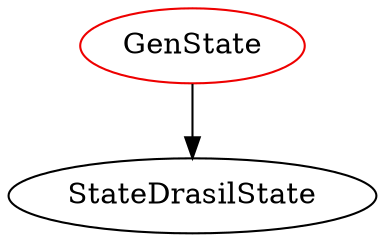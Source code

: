digraph genstate{
GenState -> StateDrasilState;
GenState	[shape=oval, color=red2, label="GenState"];
}
